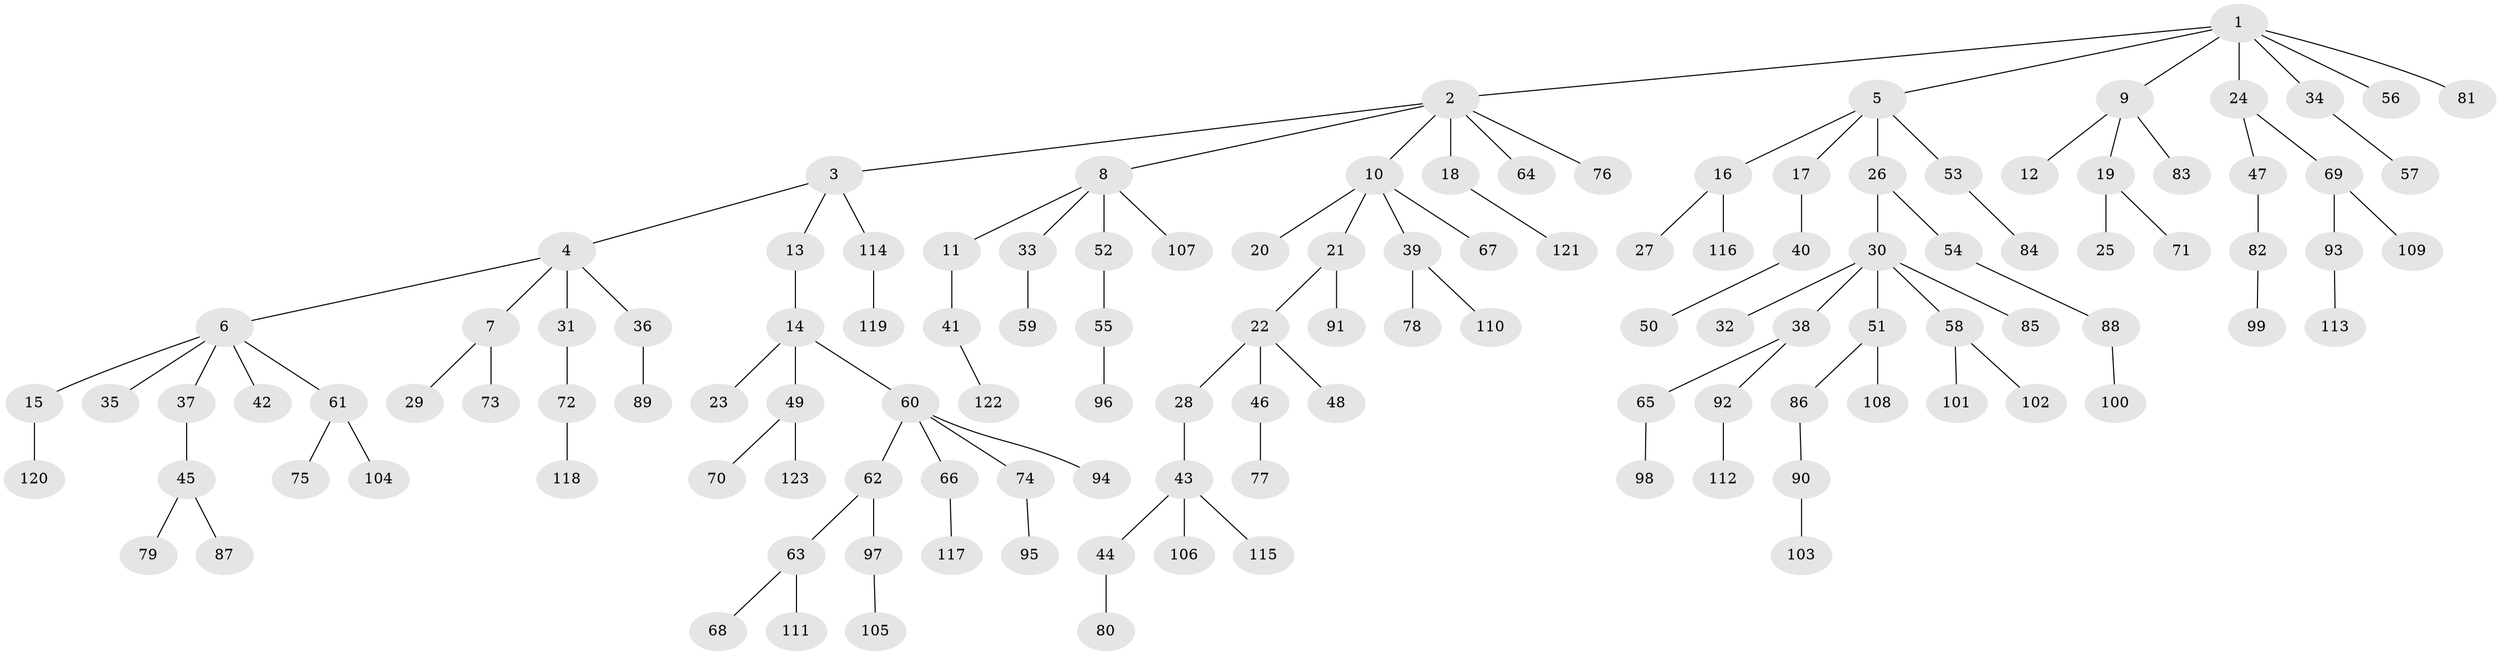 // coarse degree distribution, {4: 0.05405405405405406, 2: 0.24324324324324326, 3: 0.10810810810810811, 5: 0.05405405405405406, 1: 0.5135135135135135, 6: 0.02702702702702703}
// Generated by graph-tools (version 1.1) at 2025/37/03/04/25 23:37:27]
// undirected, 123 vertices, 122 edges
graph export_dot {
  node [color=gray90,style=filled];
  1;
  2;
  3;
  4;
  5;
  6;
  7;
  8;
  9;
  10;
  11;
  12;
  13;
  14;
  15;
  16;
  17;
  18;
  19;
  20;
  21;
  22;
  23;
  24;
  25;
  26;
  27;
  28;
  29;
  30;
  31;
  32;
  33;
  34;
  35;
  36;
  37;
  38;
  39;
  40;
  41;
  42;
  43;
  44;
  45;
  46;
  47;
  48;
  49;
  50;
  51;
  52;
  53;
  54;
  55;
  56;
  57;
  58;
  59;
  60;
  61;
  62;
  63;
  64;
  65;
  66;
  67;
  68;
  69;
  70;
  71;
  72;
  73;
  74;
  75;
  76;
  77;
  78;
  79;
  80;
  81;
  82;
  83;
  84;
  85;
  86;
  87;
  88;
  89;
  90;
  91;
  92;
  93;
  94;
  95;
  96;
  97;
  98;
  99;
  100;
  101;
  102;
  103;
  104;
  105;
  106;
  107;
  108;
  109;
  110;
  111;
  112;
  113;
  114;
  115;
  116;
  117;
  118;
  119;
  120;
  121;
  122;
  123;
  1 -- 2;
  1 -- 5;
  1 -- 9;
  1 -- 24;
  1 -- 34;
  1 -- 56;
  1 -- 81;
  2 -- 3;
  2 -- 8;
  2 -- 10;
  2 -- 18;
  2 -- 64;
  2 -- 76;
  3 -- 4;
  3 -- 13;
  3 -- 114;
  4 -- 6;
  4 -- 7;
  4 -- 31;
  4 -- 36;
  5 -- 16;
  5 -- 17;
  5 -- 26;
  5 -- 53;
  6 -- 15;
  6 -- 35;
  6 -- 37;
  6 -- 42;
  6 -- 61;
  7 -- 29;
  7 -- 73;
  8 -- 11;
  8 -- 33;
  8 -- 52;
  8 -- 107;
  9 -- 12;
  9 -- 19;
  9 -- 83;
  10 -- 20;
  10 -- 21;
  10 -- 39;
  10 -- 67;
  11 -- 41;
  13 -- 14;
  14 -- 23;
  14 -- 49;
  14 -- 60;
  15 -- 120;
  16 -- 27;
  16 -- 116;
  17 -- 40;
  18 -- 121;
  19 -- 25;
  19 -- 71;
  21 -- 22;
  21 -- 91;
  22 -- 28;
  22 -- 46;
  22 -- 48;
  24 -- 47;
  24 -- 69;
  26 -- 30;
  26 -- 54;
  28 -- 43;
  30 -- 32;
  30 -- 38;
  30 -- 51;
  30 -- 58;
  30 -- 85;
  31 -- 72;
  33 -- 59;
  34 -- 57;
  36 -- 89;
  37 -- 45;
  38 -- 65;
  38 -- 92;
  39 -- 78;
  39 -- 110;
  40 -- 50;
  41 -- 122;
  43 -- 44;
  43 -- 106;
  43 -- 115;
  44 -- 80;
  45 -- 79;
  45 -- 87;
  46 -- 77;
  47 -- 82;
  49 -- 70;
  49 -- 123;
  51 -- 86;
  51 -- 108;
  52 -- 55;
  53 -- 84;
  54 -- 88;
  55 -- 96;
  58 -- 101;
  58 -- 102;
  60 -- 62;
  60 -- 66;
  60 -- 74;
  60 -- 94;
  61 -- 75;
  61 -- 104;
  62 -- 63;
  62 -- 97;
  63 -- 68;
  63 -- 111;
  65 -- 98;
  66 -- 117;
  69 -- 93;
  69 -- 109;
  72 -- 118;
  74 -- 95;
  82 -- 99;
  86 -- 90;
  88 -- 100;
  90 -- 103;
  92 -- 112;
  93 -- 113;
  97 -- 105;
  114 -- 119;
}

